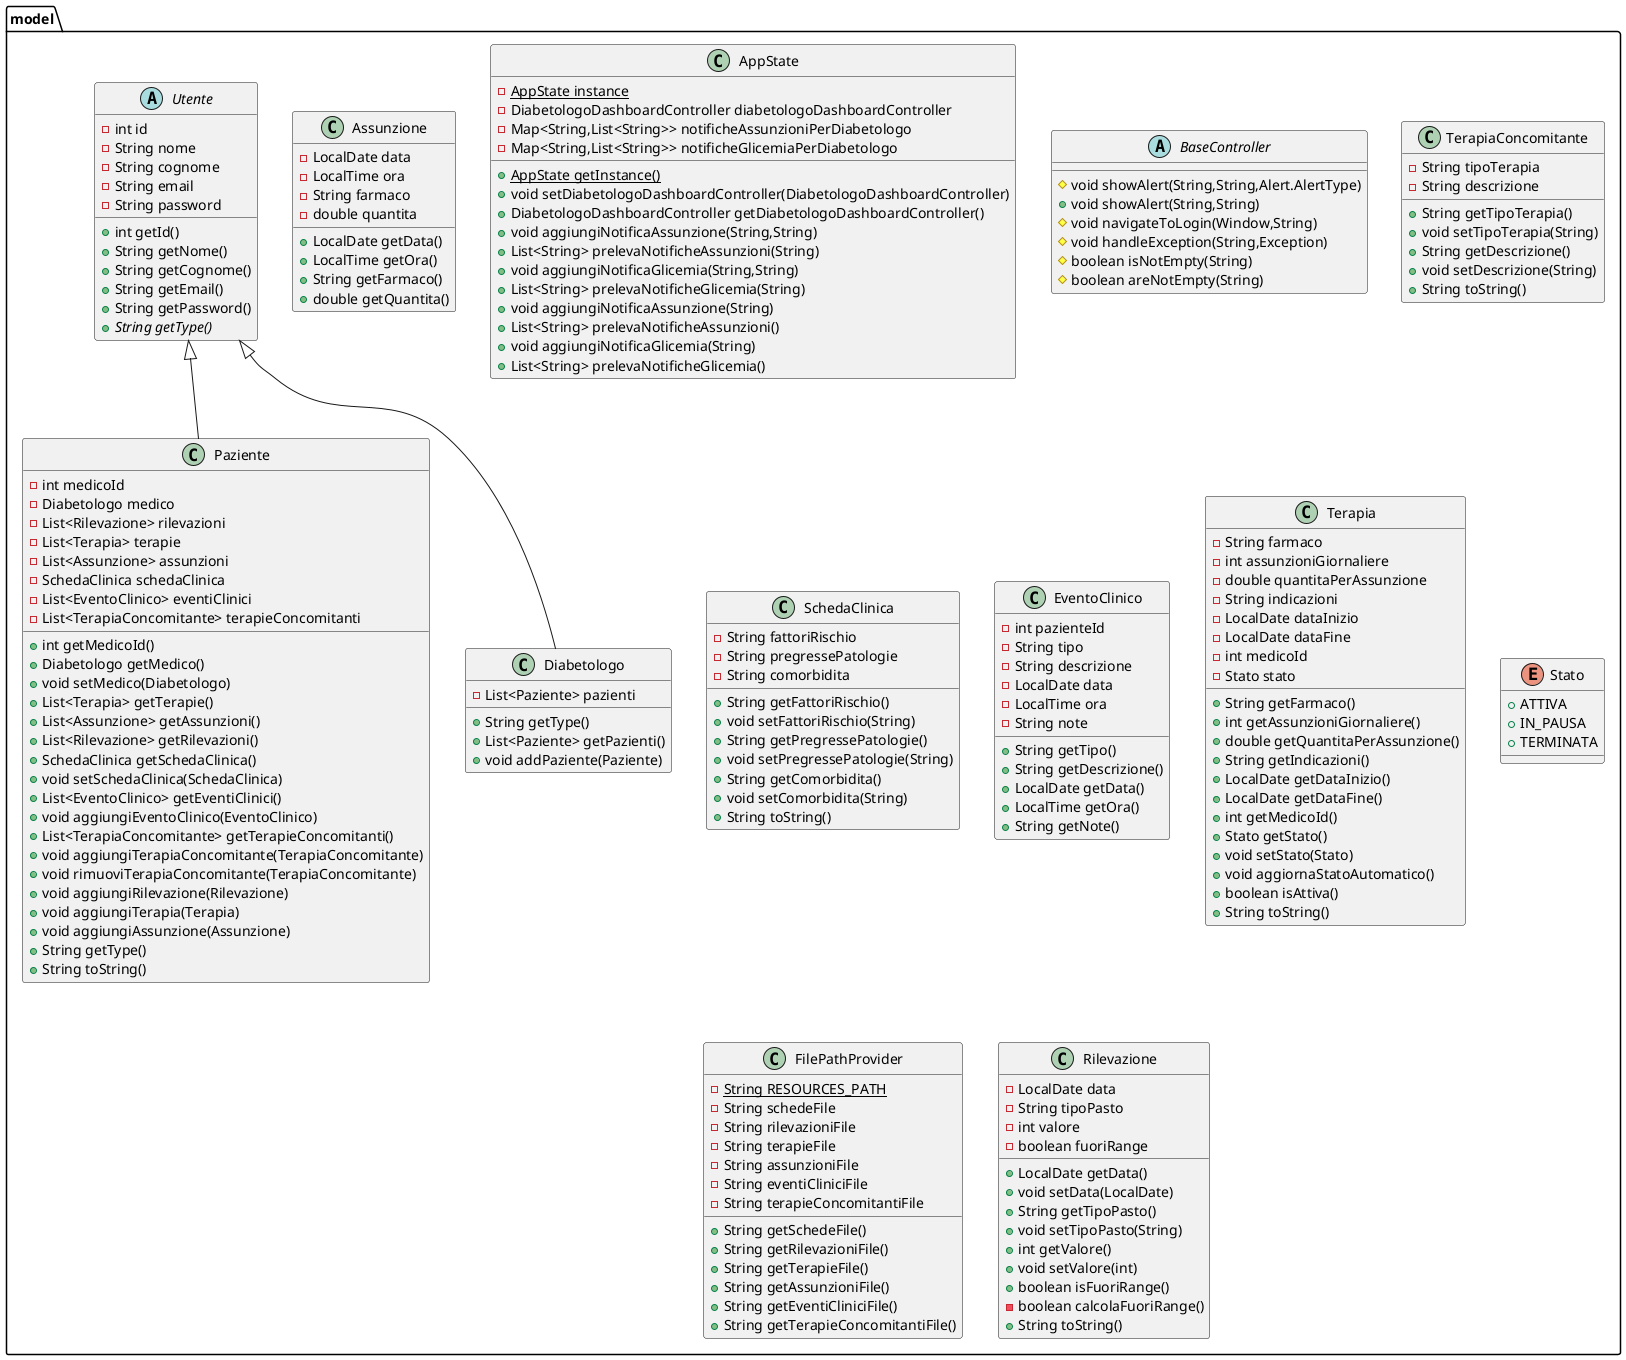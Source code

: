 @startuml
class model.Assunzione {
- LocalDate data
- LocalTime ora
- String farmaco
- double quantita
+ LocalDate getData()
+ LocalTime getOra()
+ String getFarmaco()
+ double getQuantita()
}


abstract class model.Utente {
- int id
- String nome
- String cognome
- String email
- String password
+ int getId()
+ String getNome()
+ String getCognome()
+ String getEmail()
+ String getPassword()
+ {abstract}String getType()
}


class model.AppState {
- {static} AppState instance
- DiabetologoDashboardController diabetologoDashboardController
- Map<String,List<String>> notificheAssunzioniPerDiabetologo
- Map<String,List<String>> notificheGlicemiaPerDiabetologo
+ {static} AppState getInstance()
+ void setDiabetologoDashboardController(DiabetologoDashboardController)
+ DiabetologoDashboardController getDiabetologoDashboardController()
+ void aggiungiNotificaAssunzione(String,String)
+ List<String> prelevaNotificheAssunzioni(String)
+ void aggiungiNotificaGlicemia(String,String)
+ List<String> prelevaNotificheGlicemia(String)
+ void aggiungiNotificaAssunzione(String)
+ List<String> prelevaNotificheAssunzioni()
+ void aggiungiNotificaGlicemia(String)
+ List<String> prelevaNotificheGlicemia()
}


class model.Paziente {
- int medicoId
- Diabetologo medico
- List<Rilevazione> rilevazioni
- List<Terapia> terapie
- List<Assunzione> assunzioni
- SchedaClinica schedaClinica
- List<EventoClinico> eventiClinici
- List<TerapiaConcomitante> terapieConcomitanti
+ int getMedicoId()
+ Diabetologo getMedico()
+ void setMedico(Diabetologo)
+ List<Terapia> getTerapie()
+ List<Assunzione> getAssunzioni()
+ List<Rilevazione> getRilevazioni()
+ SchedaClinica getSchedaClinica()
+ void setSchedaClinica(SchedaClinica)
+ List<EventoClinico> getEventiClinici()
+ void aggiungiEventoClinico(EventoClinico)
+ List<TerapiaConcomitante> getTerapieConcomitanti()
+ void aggiungiTerapiaConcomitante(TerapiaConcomitante)
+ void rimuoviTerapiaConcomitante(TerapiaConcomitante)
+ void aggiungiRilevazione(Rilevazione)
+ void aggiungiTerapia(Terapia)
+ void aggiungiAssunzione(Assunzione)
+ String getType()
+ String toString()
}


abstract class model.BaseController {
# void showAlert(String,String,Alert.AlertType)
+ void showAlert(String,String)
# void navigateToLogin(Window,String)
# void handleException(String,Exception)
# boolean isNotEmpty(String)
# boolean areNotEmpty(String)
}

class model.TerapiaConcomitante {
- String tipoTerapia
- String descrizione
+ String getTipoTerapia()
+ void setTipoTerapia(String)
+ String getDescrizione()
+ void setDescrizione(String)
+ String toString()
}


class model.Diabetologo {
- List<Paziente> pazienti
+ String getType()
+ List<Paziente> getPazienti()
+ void addPaziente(Paziente)
}


class model.SchedaClinica {
- String fattoriRischio
- String pregressePatologie
- String comorbidita
+ String getFattoriRischio()
+ void setFattoriRischio(String)
+ String getPregressePatologie()
+ void setPregressePatologie(String)
+ String getComorbidita()
+ void setComorbidita(String)
+ String toString()
}


class model.EventoClinico {
- int pazienteId
- String tipo
- String descrizione
- LocalDate data
- LocalTime ora
- String note
+ String getTipo()
+ String getDescrizione()
+ LocalDate getData()
+ LocalTime getOra()
+ String getNote()
}


class model.Terapia {
- String farmaco
- int assunzioniGiornaliere
- double quantitaPerAssunzione
- String indicazioni
- LocalDate dataInizio
- LocalDate dataFine
- int medicoId
- Stato stato
+ String getFarmaco()
+ int getAssunzioniGiornaliere()
+ double getQuantitaPerAssunzione()
+ String getIndicazioni()
+ LocalDate getDataInizio()
+ LocalDate getDataFine()
+ int getMedicoId()
+ Stato getStato()
+ void setStato(Stato)
+ void aggiornaStatoAutomatico()
+ boolean isAttiva()
+ String toString()
}


enum model.Stato {
+  ATTIVA
+  IN_PAUSA
+  TERMINATA
}

class model.FilePathProvider {
- {static} String RESOURCES_PATH
- String schedeFile
- String rilevazioniFile
- String terapieFile
- String assunzioniFile
- String eventiCliniciFile
- String terapieConcomitantiFile
+ String getSchedeFile()
+ String getRilevazioniFile()
+ String getTerapieFile()
+ String getAssunzioniFile()
+ String getEventiCliniciFile()
+ String getTerapieConcomitantiFile()
}


class model.Rilevazione {
- LocalDate data
- String tipoPasto
- int valore
- boolean fuoriRange
+ LocalDate getData()
+ void setData(LocalDate)
+ String getTipoPasto()
+ void setTipoPasto(String)
+ int getValore()
+ void setValore(int)
+ boolean isFuoriRange()
- boolean calcolaFuoriRange()
+ String toString()
}




model.Utente <|-- model.Paziente
model.Utente <|-- model.Diabetologo
@enduml